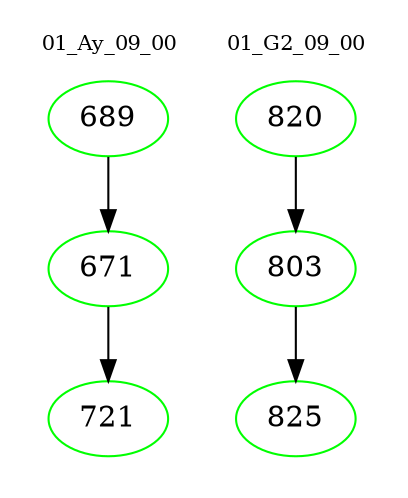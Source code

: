 digraph{
subgraph cluster_0 {
color = white
label = "01_Ay_09_00";
fontsize=10;
T0_689 [label="689", color="green"]
T0_689 -> T0_671 [color="black"]
T0_671 [label="671", color="green"]
T0_671 -> T0_721 [color="black"]
T0_721 [label="721", color="green"]
}
subgraph cluster_1 {
color = white
label = "01_G2_09_00";
fontsize=10;
T1_820 [label="820", color="green"]
T1_820 -> T1_803 [color="black"]
T1_803 [label="803", color="green"]
T1_803 -> T1_825 [color="black"]
T1_825 [label="825", color="green"]
}
}
